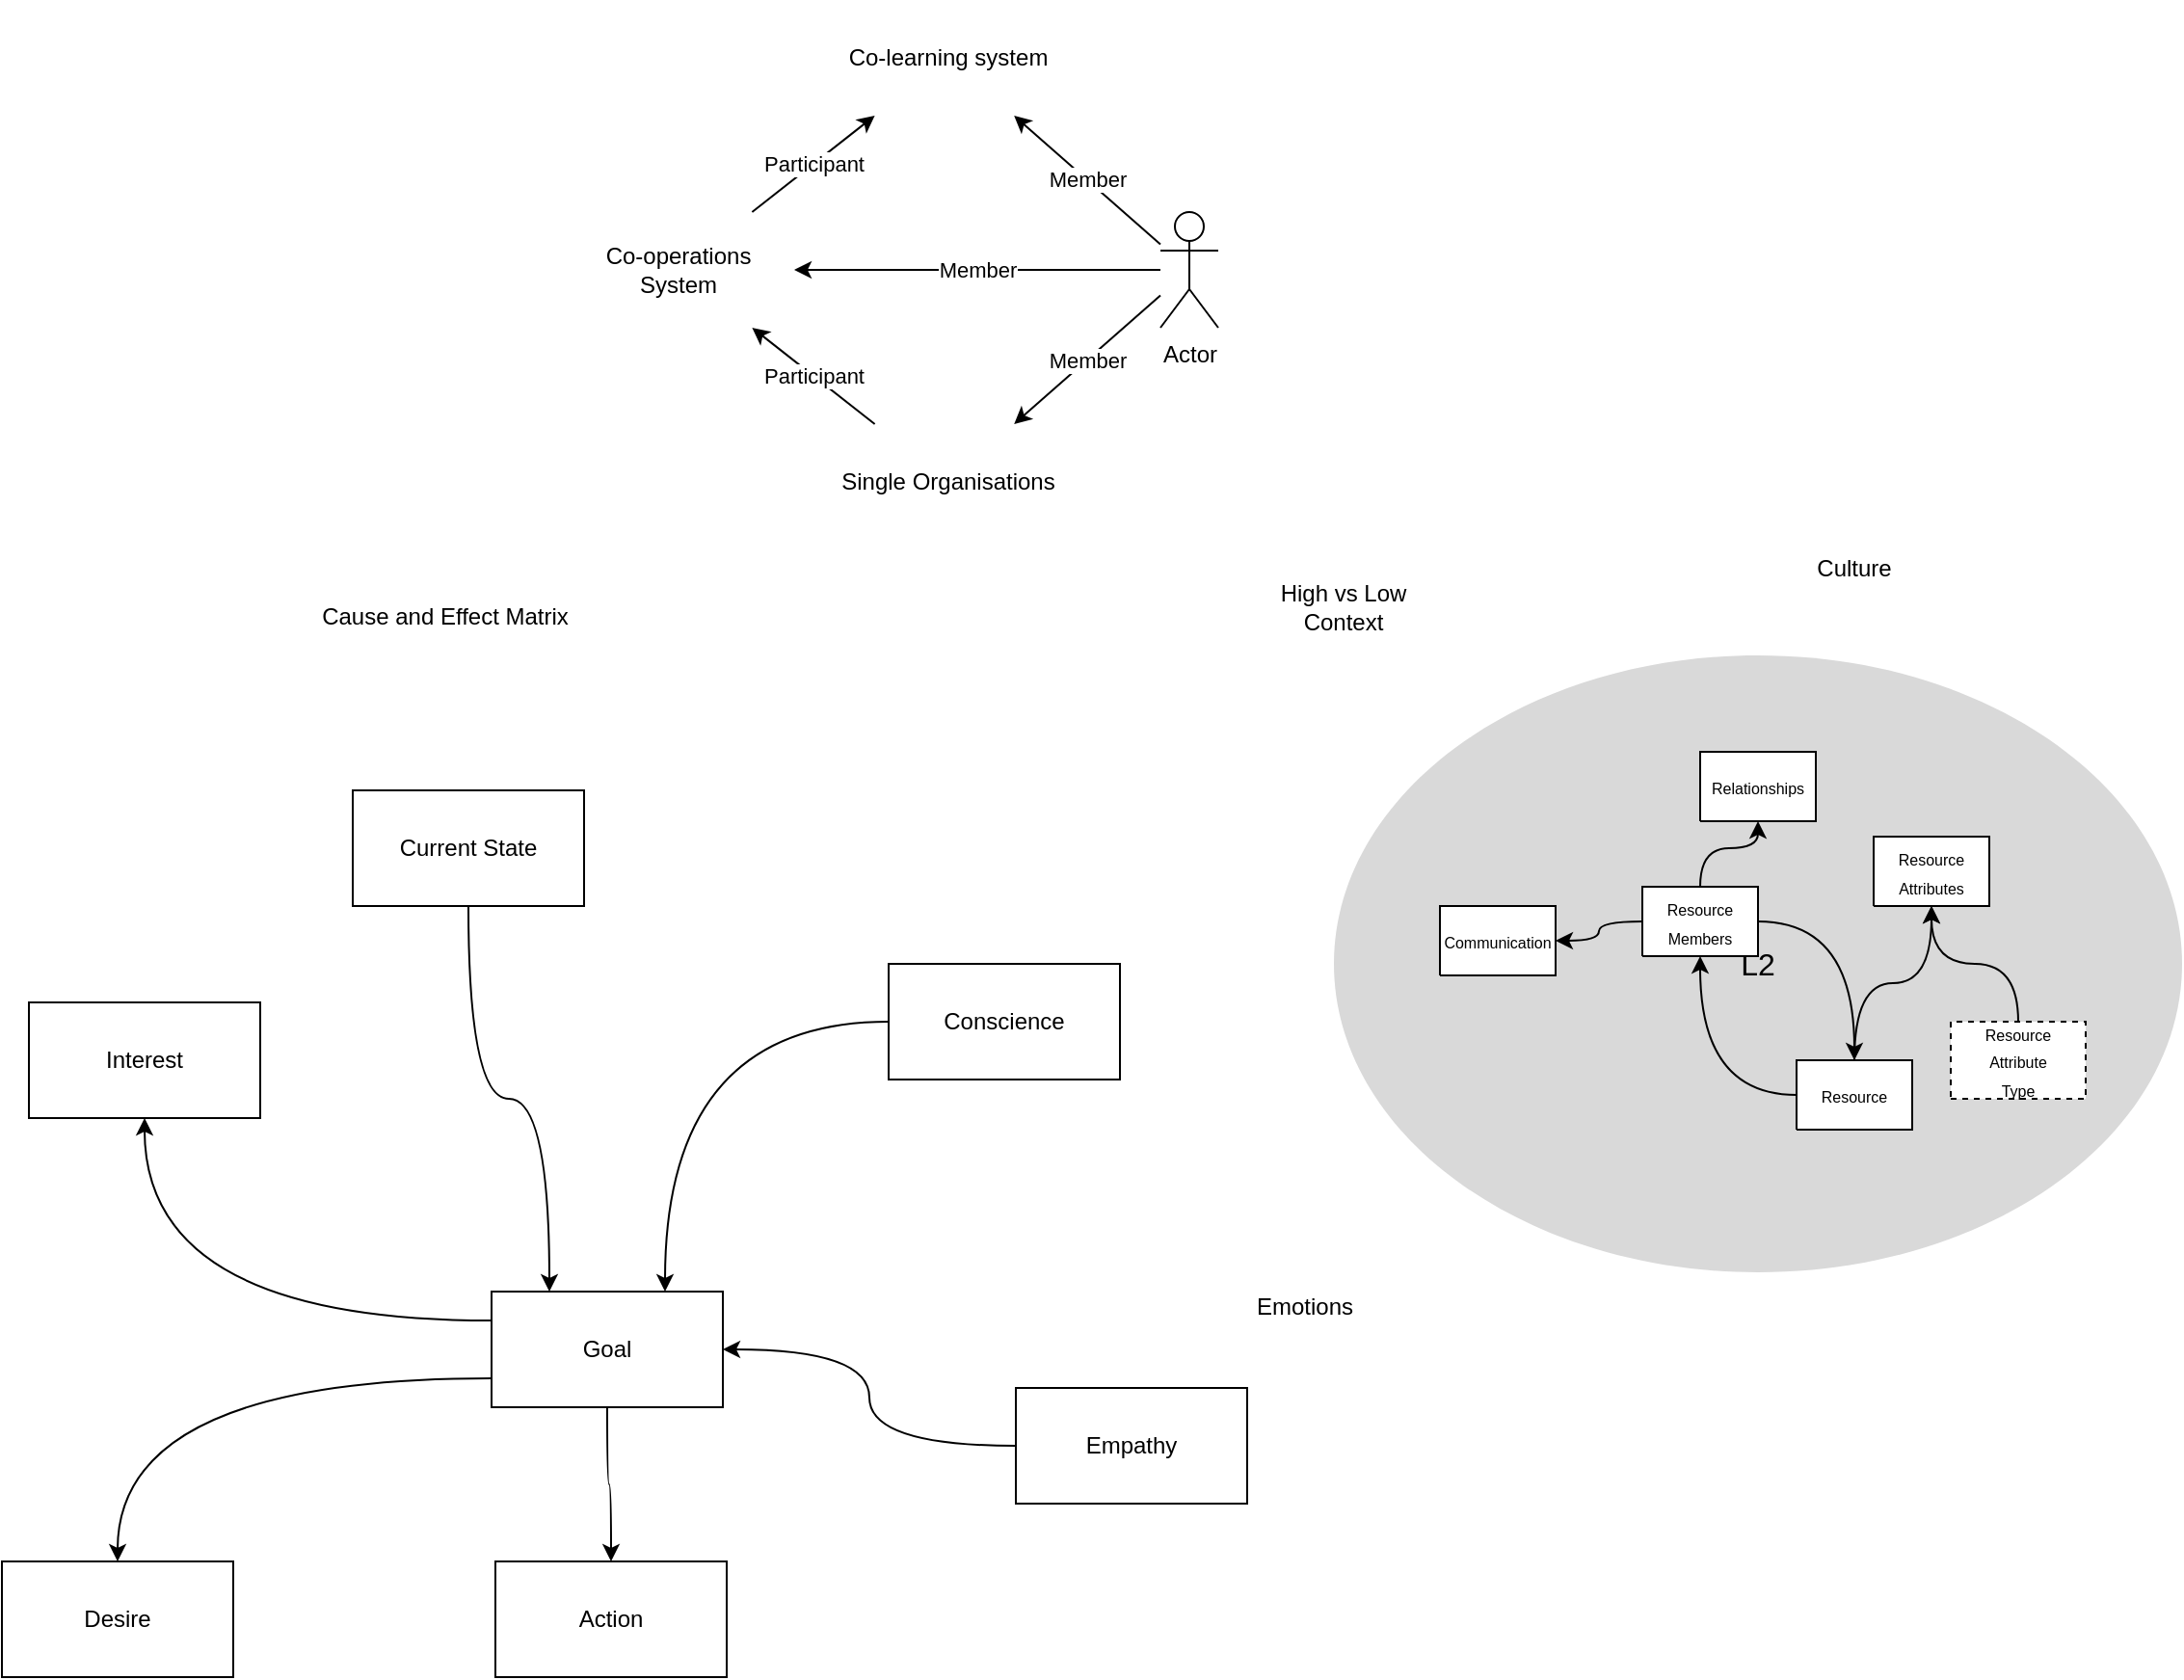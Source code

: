 <mxfile version="13.5.1" type="device"><diagram id="xvzMGsowkgyXf3iyQPBJ" name="Page-1"><mxGraphModel dx="1936" dy="966" grid="1" gridSize="10" guides="1" tooltips="1" connect="1" arrows="1" fold="1" page="1" pageScale="1" pageWidth="850" pageHeight="1100" math="0" shadow="0"><root><mxCell id="0"/><mxCell id="1" parent="0"/><mxCell id="5TQfFsJswmc0br4SVuRu-1" value="&lt;p style=&quot;align:center;margin-left:0;margin-right:0;margin-top:0px;margin-bottom:0px;text-indent:0;valign:middle;direction:ltr;&quot;&gt;&lt;font style=&quot;font-size:16px;font-family:Arial;color:#000000;direction:ltr;letter-spacing:0px;line-height:120%;opacity:1&quot;&gt;L2&lt;br/&gt;&lt;/font&gt;&lt;/p&gt;" style="verticalAlign=middle;align=center;vsdxID=27;fillColor=#d9d9d9;gradientColor=none;shape=stencil(vVHLDsIgEPwajiQI6RfU+h8bu22JCGRB2/69kG1iazx58DazM/vIjjBtmiCi0CplCjecbZ8nYc5Ca+snJJsLEqYTph0C4Ujh4XvmEaqzont41gkL96naodXKrGF6YSfQtUi0OXXDVlqPfJNP6usotUhYbJIUMmQb/GGrAxpRljVycDBuc1hKM2LclX8/7H9nFfB+82Cd45T2+mcspcSRmu4F);strokeColor=none;labelBackgroundColor=none;rounded=0;html=1;whiteSpace=wrap;" parent="1" vertex="1"><mxGeometry x="310" y="350" width="440" height="320" as="geometry"/></mxCell><mxCell id="5TQfFsJswmc0br4SVuRu-2" value="&lt;font style=&quot;font-size: 8px ; font-family: &amp;#34;arial&amp;#34; ; color: #000000 ; direction: ltr ; letter-spacing: 0px ; line-height: 120% ; opacity: 1&quot;&gt;Relationships&lt;br&gt;&lt;/font&gt;" style="verticalAlign=middle;align=center;vsdxID=2;fillColor=#FFFFFF;gradientColor=none;shape=stencil(nZBLDoAgDERP0z3SIyjew0SURgSD+Lu9kMZoXLhwN9O+tukAlrNpJg1SzDH4QW/URgNYgZTkjA4UkwJUgGXng+6DX1zLfmoymdXo17xh5zmRJ6Q42BWCfc2oJfdAr+Yv+AP9Cb7OJ3H/2JG1HNGz/84klThPVCc=);strokeColor=#000000;spacingTop=-1;spacingBottom=-1;spacingLeft=-1;spacingRight=-1;labelBackgroundColor=none;rounded=0;html=1;whiteSpace=wrap;" parent="1" vertex="1"><mxGeometry x="500" y="400" width="60" height="36" as="geometry"/></mxCell><mxCell id="5TQfFsJswmc0br4SVuRu-3" value="&lt;font style=&quot;font-size: 8px ; font-family: &amp;#34;arial&amp;#34; ; color: #000000 ; direction: ltr ; letter-spacing: 0px ; line-height: 120% ; opacity: 1&quot;&gt;Communication&lt;br&gt;&lt;/font&gt;" style="verticalAlign=middle;align=center;vsdxID=2;fillColor=#FFFFFF;gradientColor=none;shape=stencil(nZBLDoAgDERP0z3SIyjew0SURgSD+Lu9kMZoXLhwN9O+tukAlrNpJg1SzDH4QW/URgNYgZTkjA4UkwJUgGXng+6DX1zLfmoymdXo17xh5zmRJ6Q42BWCfc2oJfdAr+Yv+AP9Cb7OJ3H/2JG1HNGz/84klThPVCc=);strokeColor=#000000;spacingTop=-1;spacingBottom=-1;spacingLeft=-1;spacingRight=-1;labelBackgroundColor=none;rounded=0;html=1;whiteSpace=wrap;" parent="1" vertex="1"><mxGeometry x="365" y="480" width="60" height="36" as="geometry"/></mxCell><mxCell id="5TQfFsJswmc0br4SVuRu-5" style="edgeStyle=orthogonalEdgeStyle;rounded=0;orthogonalLoop=1;jettySize=auto;html=1;curved=1;" parent="1" source="5TQfFsJswmc0br4SVuRu-9" target="5TQfFsJswmc0br4SVuRu-3" edge="1"><mxGeometry relative="1" as="geometry"/></mxCell><mxCell id="5TQfFsJswmc0br4SVuRu-6" style="edgeStyle=orthogonalEdgeStyle;curved=1;rounded=0;orthogonalLoop=1;jettySize=auto;html=1;" parent="1" source="5TQfFsJswmc0br4SVuRu-9" target="5TQfFsJswmc0br4SVuRu-2" edge="1"><mxGeometry relative="1" as="geometry"/></mxCell><mxCell id="5TQfFsJswmc0br4SVuRu-8" style="edgeStyle=orthogonalEdgeStyle;curved=1;rounded=0;orthogonalLoop=1;jettySize=auto;html=1;" parent="1" source="5TQfFsJswmc0br4SVuRu-4" target="5TQfFsJswmc0br4SVuRu-7" edge="1"><mxGeometry relative="1" as="geometry"/></mxCell><mxCell id="5TQfFsJswmc0br4SVuRu-10" style="edgeStyle=orthogonalEdgeStyle;curved=1;rounded=0;orthogonalLoop=1;jettySize=auto;html=1;" parent="1" source="5TQfFsJswmc0br4SVuRu-4" target="5TQfFsJswmc0br4SVuRu-9" edge="1"><mxGeometry relative="1" as="geometry"/></mxCell><mxCell id="5TQfFsJswmc0br4SVuRu-4" value="&lt;font style=&quot;font-size: 8px ; font-family: &amp;#34;arial&amp;#34; ; color: #000000 ; direction: ltr ; letter-spacing: 0px ; line-height: 120% ; opacity: 1&quot;&gt;Resource&lt;br&gt;&lt;/font&gt;" style="verticalAlign=middle;align=center;vsdxID=2;fillColor=#FFFFFF;gradientColor=none;shape=stencil(nZBLDoAgDERP0z3SIyjew0SURgSD+Lu9kMZoXLhwN9O+tukAlrNpJg1SzDH4QW/URgNYgZTkjA4UkwJUgGXng+6DX1zLfmoymdXo17xh5zmRJ6Q42BWCfc2oJfdAr+Yv+AP9Cb7OJ3H/2JG1HNGz/84klThPVCc=);strokeColor=#000000;spacingTop=-1;spacingBottom=-1;spacingLeft=-1;spacingRight=-1;labelBackgroundColor=none;rounded=0;html=1;whiteSpace=wrap;" parent="1" vertex="1"><mxGeometry x="550" y="560" width="60" height="36" as="geometry"/></mxCell><mxCell id="5TQfFsJswmc0br4SVuRu-7" value="&lt;font style=&quot;font-size: 8px ; font-family: &amp;#34;arial&amp;#34; ; color: #000000 ; direction: ltr ; letter-spacing: 0px ; line-height: 120% ; opacity: 1&quot;&gt;Resource&lt;br&gt;Attributes&lt;br&gt;&lt;/font&gt;" style="verticalAlign=middle;align=center;vsdxID=2;fillColor=#FFFFFF;gradientColor=none;shape=stencil(nZBLDoAgDERP0z3SIyjew0SURgSD+Lu9kMZoXLhwN9O+tukAlrNpJg1SzDH4QW/URgNYgZTkjA4UkwJUgGXng+6DX1zLfmoymdXo17xh5zmRJ6Q42BWCfc2oJfdAr+Yv+AP9Cb7OJ3H/2JG1HNGz/84klThPVCc=);strokeColor=#000000;spacingTop=-1;spacingBottom=-1;spacingLeft=-1;spacingRight=-1;labelBackgroundColor=none;rounded=0;html=1;whiteSpace=wrap;" parent="1" vertex="1"><mxGeometry x="590" y="444" width="60" height="36" as="geometry"/></mxCell><mxCell id="5TQfFsJswmc0br4SVuRu-12" style="edgeStyle=orthogonalEdgeStyle;curved=1;rounded=0;orthogonalLoop=1;jettySize=auto;html=1;" parent="1" source="5TQfFsJswmc0br4SVuRu-9" target="5TQfFsJswmc0br4SVuRu-4" edge="1"><mxGeometry relative="1" as="geometry"/></mxCell><mxCell id="5TQfFsJswmc0br4SVuRu-9" value="&lt;font style=&quot;font-size: 8px ; font-family: &amp;#34;arial&amp;#34; ; color: #000000 ; direction: ltr ; letter-spacing: 0px ; line-height: 120% ; opacity: 1&quot;&gt;Resource&lt;br&gt;Members&lt;br&gt;&lt;/font&gt;" style="verticalAlign=middle;align=center;vsdxID=2;fillColor=#FFFFFF;gradientColor=none;shape=stencil(nZBLDoAgDERP0z3SIyjew0SURgSD+Lu9kMZoXLhwN9O+tukAlrNpJg1SzDH4QW/URgNYgZTkjA4UkwJUgGXng+6DX1zLfmoymdXo17xh5zmRJ6Q42BWCfc2oJfdAr+Yv+AP9Cb7OJ3H/2JG1HNGz/84klThPVCc=);strokeColor=#000000;spacingTop=-1;spacingBottom=-1;spacingLeft=-1;spacingRight=-1;labelBackgroundColor=none;rounded=0;html=1;whiteSpace=wrap;" parent="1" vertex="1"><mxGeometry x="470" y="470" width="60" height="36" as="geometry"/></mxCell><mxCell id="5TQfFsJswmc0br4SVuRu-14" style="edgeStyle=orthogonalEdgeStyle;curved=1;rounded=0;orthogonalLoop=1;jettySize=auto;html=1;" parent="1" source="5TQfFsJswmc0br4SVuRu-13" target="5TQfFsJswmc0br4SVuRu-7" edge="1"><mxGeometry relative="1" as="geometry"/></mxCell><mxCell id="5TQfFsJswmc0br4SVuRu-13" value="&lt;font style=&quot;font-size: 8px ; font-family: &amp;#34;arial&amp;#34; ; color: #000000 ; direction: ltr ; letter-spacing: 0px ; line-height: 120% ; opacity: 1&quot;&gt;Resource&lt;br&gt;Attribute&lt;br&gt;Type&lt;br&gt;&lt;/font&gt;" style="verticalAlign=middle;align=center;vsdxID=2;fillColor=#FFFFFF;gradientColor=none;shape=stencil(nZBLDoAgDERP0z3SIyjew0SURgSD+Lu9kMZoXLhwN9O+tukAlrNpJg1SzDH4QW/URgNYgZTkjA4UkwJUgGXng+6DX1zLfmoymdXo17xh5zmRJ6Q42BWCfc2oJfdAr+Yv+AP9Cb7OJ3H/2JG1HNGz/84klThPVCc=);strokeColor=#000000;spacingTop=-1;spacingBottom=-1;spacingLeft=-1;spacingRight=-1;labelBackgroundColor=none;rounded=0;html=1;whiteSpace=wrap;dashed=1;" parent="1" vertex="1"><mxGeometry x="630" y="540" width="70" height="40" as="geometry"/></mxCell><mxCell id="5TQfFsJswmc0br4SVuRu-15" value="High vs Low Context" style="text;html=1;strokeColor=none;fillColor=none;align=center;verticalAlign=middle;whiteSpace=wrap;rounded=0;dashed=1;" parent="1" vertex="1"><mxGeometry x="265" y="310" width="100" height="30" as="geometry"/></mxCell><mxCell id="5TQfFsJswmc0br4SVuRu-16" value="Culture" style="text;html=1;strokeColor=none;fillColor=none;align=center;verticalAlign=middle;whiteSpace=wrap;rounded=0;dashed=1;" parent="1" vertex="1"><mxGeometry x="530" y="290" width="100" height="30" as="geometry"/></mxCell><mxCell id="9ViF8Sgpb0jZwprpxOpR-8" value="Participant" style="edgeStyle=none;rounded=0;orthogonalLoop=1;jettySize=auto;html=1;" parent="1" source="9ViF8Sgpb0jZwprpxOpR-1" target="9ViF8Sgpb0jZwprpxOpR-2" edge="1"><mxGeometry relative="1" as="geometry"/></mxCell><mxCell id="9ViF8Sgpb0jZwprpxOpR-1" value="Single Organisations" style="text;html=1;strokeColor=none;fillColor=none;align=center;verticalAlign=middle;whiteSpace=wrap;rounded=0;" parent="1" vertex="1"><mxGeometry x="50" y="230" width="120" height="60" as="geometry"/></mxCell><mxCell id="9ViF8Sgpb0jZwprpxOpR-9" value="Participant" style="edgeStyle=none;rounded=0;orthogonalLoop=1;jettySize=auto;html=1;" parent="1" source="9ViF8Sgpb0jZwprpxOpR-2" target="9ViF8Sgpb0jZwprpxOpR-3" edge="1"><mxGeometry relative="1" as="geometry"/></mxCell><mxCell id="9ViF8Sgpb0jZwprpxOpR-2" value="Co-operations System" style="text;html=1;strokeColor=none;fillColor=none;align=center;verticalAlign=middle;whiteSpace=wrap;rounded=0;" parent="1" vertex="1"><mxGeometry x="-90" y="120" width="120" height="60" as="geometry"/></mxCell><mxCell id="9ViF8Sgpb0jZwprpxOpR-3" value="Co-learning system" style="text;html=1;strokeColor=none;fillColor=none;align=center;verticalAlign=middle;whiteSpace=wrap;rounded=0;" parent="1" vertex="1"><mxGeometry x="50" y="10" width="120" height="60" as="geometry"/></mxCell><mxCell id="9ViF8Sgpb0jZwprpxOpR-5" value="Member" style="rounded=0;orthogonalLoop=1;jettySize=auto;html=1;" parent="1" source="9ViF8Sgpb0jZwprpxOpR-4" target="9ViF8Sgpb0jZwprpxOpR-3" edge="1"><mxGeometry relative="1" as="geometry"/></mxCell><mxCell id="9ViF8Sgpb0jZwprpxOpR-6" value="Member" style="edgeStyle=none;rounded=0;orthogonalLoop=1;jettySize=auto;html=1;" parent="1" source="9ViF8Sgpb0jZwprpxOpR-4" target="9ViF8Sgpb0jZwprpxOpR-1" edge="1"><mxGeometry relative="1" as="geometry"/></mxCell><mxCell id="9ViF8Sgpb0jZwprpxOpR-7" value="Member" style="edgeStyle=none;rounded=0;orthogonalLoop=1;jettySize=auto;html=1;" parent="1" source="9ViF8Sgpb0jZwprpxOpR-4" target="9ViF8Sgpb0jZwprpxOpR-2" edge="1"><mxGeometry relative="1" as="geometry"/></mxCell><mxCell id="9ViF8Sgpb0jZwprpxOpR-4" value="Actor" style="shape=umlActor;verticalLabelPosition=bottom;verticalAlign=top;html=1;outlineConnect=0;" parent="1" vertex="1"><mxGeometry x="220" y="120" width="30" height="60" as="geometry"/></mxCell><mxCell id="VznZ48mwBIWAtivOzTBp-1" value="Interest" style="rounded=0;whiteSpace=wrap;html=1;" vertex="1" parent="1"><mxGeometry x="-367" y="530" width="120" height="60" as="geometry"/></mxCell><mxCell id="VznZ48mwBIWAtivOzTBp-2" value="Desire" style="rounded=0;whiteSpace=wrap;html=1;" vertex="1" parent="1"><mxGeometry x="-381" y="820" width="120" height="60" as="geometry"/></mxCell><mxCell id="VznZ48mwBIWAtivOzTBp-3" style="edgeStyle=orthogonalEdgeStyle;curved=1;rounded=0;orthogonalLoop=1;jettySize=auto;html=1;entryX=0.75;entryY=0;entryDx=0;entryDy=0;" edge="1" parent="1" source="VznZ48mwBIWAtivOzTBp-4" target="VznZ48mwBIWAtivOzTBp-11"><mxGeometry relative="1" as="geometry"/></mxCell><mxCell id="VznZ48mwBIWAtivOzTBp-4" value="Conscience" style="rounded=0;whiteSpace=wrap;html=1;" vertex="1" parent="1"><mxGeometry x="79" y="510" width="120" height="60" as="geometry"/></mxCell><mxCell id="VznZ48mwBIWAtivOzTBp-5" style="edgeStyle=orthogonalEdgeStyle;curved=1;rounded=0;orthogonalLoop=1;jettySize=auto;html=1;" edge="1" parent="1" source="VznZ48mwBIWAtivOzTBp-6" target="VznZ48mwBIWAtivOzTBp-11"><mxGeometry relative="1" as="geometry"/></mxCell><mxCell id="VznZ48mwBIWAtivOzTBp-6" value="Empathy" style="rounded=0;whiteSpace=wrap;html=1;" vertex="1" parent="1"><mxGeometry x="145" y="730" width="120" height="60" as="geometry"/></mxCell><mxCell id="VznZ48mwBIWAtivOzTBp-7" value="Action" style="rounded=0;whiteSpace=wrap;html=1;" vertex="1" parent="1"><mxGeometry x="-125" y="820" width="120" height="60" as="geometry"/></mxCell><mxCell id="VznZ48mwBIWAtivOzTBp-8" style="edgeStyle=orthogonalEdgeStyle;curved=1;rounded=0;orthogonalLoop=1;jettySize=auto;html=1;" edge="1" parent="1" source="VznZ48mwBIWAtivOzTBp-11" target="VznZ48mwBIWAtivOzTBp-7"><mxGeometry relative="1" as="geometry"/></mxCell><mxCell id="VznZ48mwBIWAtivOzTBp-9" style="edgeStyle=orthogonalEdgeStyle;curved=1;rounded=0;orthogonalLoop=1;jettySize=auto;html=1;exitX=0;exitY=0.25;exitDx=0;exitDy=0;" edge="1" parent="1" source="VznZ48mwBIWAtivOzTBp-11" target="VznZ48mwBIWAtivOzTBp-1"><mxGeometry relative="1" as="geometry"/></mxCell><mxCell id="VznZ48mwBIWAtivOzTBp-10" style="edgeStyle=orthogonalEdgeStyle;curved=1;rounded=0;orthogonalLoop=1;jettySize=auto;html=1;exitX=0;exitY=0.75;exitDx=0;exitDy=0;" edge="1" parent="1" source="VznZ48mwBIWAtivOzTBp-11" target="VznZ48mwBIWAtivOzTBp-2"><mxGeometry relative="1" as="geometry"/></mxCell><mxCell id="VznZ48mwBIWAtivOzTBp-11" value="Goal" style="rounded=0;whiteSpace=wrap;html=1;" vertex="1" parent="1"><mxGeometry x="-127" y="680" width="120" height="60" as="geometry"/></mxCell><mxCell id="VznZ48mwBIWAtivOzTBp-12" style="edgeStyle=orthogonalEdgeStyle;curved=1;rounded=0;orthogonalLoop=1;jettySize=auto;html=1;entryX=0.25;entryY=0;entryDx=0;entryDy=0;" edge="1" parent="1" source="VznZ48mwBIWAtivOzTBp-13" target="VznZ48mwBIWAtivOzTBp-11"><mxGeometry relative="1" as="geometry"/></mxCell><mxCell id="VznZ48mwBIWAtivOzTBp-13" value="Current State" style="rounded=0;whiteSpace=wrap;html=1;" vertex="1" parent="1"><mxGeometry x="-199" y="420" width="120" height="60" as="geometry"/></mxCell><mxCell id="VznZ48mwBIWAtivOzTBp-14" value="Cause and Effect Matrix" style="text;html=1;strokeColor=none;fillColor=none;align=center;verticalAlign=middle;whiteSpace=wrap;rounded=0;" vertex="1" parent="1"><mxGeometry x="-223" y="320" width="144" height="20" as="geometry"/></mxCell><mxCell id="VznZ48mwBIWAtivOzTBp-15" value="Emotions" style="text;html=1;strokeColor=none;fillColor=none;align=center;verticalAlign=middle;whiteSpace=wrap;rounded=0;" vertex="1" parent="1"><mxGeometry x="250" y="670" width="90" height="35" as="geometry"/></mxCell></root></mxGraphModel></diagram></mxfile>